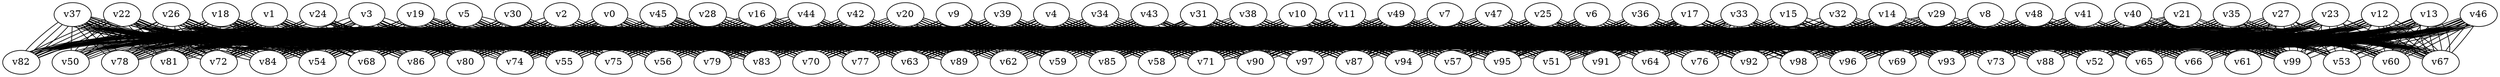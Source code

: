 graph G {
v0
v0 -- v78
v0 -- v62
v0 -- v72
v0 -- v59
v0 -- v50
v0 -- v66
v0 -- v55
v0 -- v89
v0 -- v75
v0 -- v73
v0 -- v74
v0 -- v65
v0 -- v71
v0 -- v90
v0 -- v59
v0 -- v52
v0 -- v54
v0 -- v82
v0 -- v81
v0 -- v93
v0 -- v69
v0 -- v56
v0 -- v62
v0 -- v61
v0 -- v92
v0 -- v62
v0 -- v72
v0 -- v93
v0 -- v74
v0 -- v63
v0 -- v92
v0 -- v94
v0 -- v64
v0 -- v86
v0 -- v97
v0 -- v55
v0 -- v98
v0 -- v93
v0 -- v70
v0 -- v87
v0 -- v97
v0 -- v51
v0 -- v86
v0 -- v75
v0 -- v65
v0 -- v61
v0 -- v96
v0 -- v79
v0 -- v82
v0 -- v81
v0 -- v91
v0 -- v62
v0 -- v81
v1
v1 -- v97
v1 -- v51
v1 -- v96
v1 -- v63
v1 -- v98
v1 -- v82
v1 -- v85
v1 -- v72
v1 -- v68
v1 -- v54
v1 -- v74
v1 -- v55
v1 -- v71
v1 -- v64
v1 -- v87
v1 -- v66
v1 -- v90
v1 -- v81
v1 -- v67
v1 -- v99
v1 -- v56
v1 -- v99
v1 -- v91
v1 -- v86
v1 -- v54
v1 -- v84
v1 -- v75
v1 -- v75
v1 -- v58
v1 -- v80
v1 -- v94
v1 -- v66
v1 -- v78
v1 -- v66
v1 -- v61
v1 -- v78
v1 -- v68
v1 -- v70
v1 -- v63
v1 -- v91
v1 -- v72
v1 -- v77
v1 -- v89
v1 -- v85
v1 -- v58
v1 -- v82
v1 -- v76
v1 -- v82
v1 -- v80
v1 -- v84
v2
v2 -- v82
v2 -- v65
v2 -- v87
v2 -- v76
v2 -- v74
v2 -- v77
v2 -- v81
v2 -- v77
v2 -- v91
v2 -- v63
v2 -- v81
v2 -- v65
v2 -- v62
v2 -- v59
v2 -- v89
v2 -- v89
v2 -- v71
v2 -- v50
v2 -- v73
v2 -- v76
v2 -- v64
v2 -- v81
v2 -- v80
v2 -- v75
v2 -- v50
v2 -- v63
v2 -- v82
v2 -- v59
v2 -- v96
v2 -- v68
v2 -- v84
v2 -- v51
v2 -- v66
v2 -- v73
v2 -- v81
v2 -- v96
v2 -- v90
v2 -- v88
v2 -- v87
v2 -- v88
v2 -- v74
v2 -- v90
v2 -- v74
v2 -- v73
v2 -- v93
v2 -- v68
v2 -- v92
v3
v3 -- v84
v3 -- v84
v3 -- v69
v3 -- v58
v3 -- v78
v3 -- v95
v3 -- v97
v3 -- v52
v3 -- v76
v3 -- v54
v3 -- v86
v3 -- v63
v3 -- v85
v3 -- v88
v3 -- v54
v3 -- v78
v3 -- v61
v3 -- v83
v3 -- v69
v3 -- v78
v3 -- v68
v3 -- v91
v3 -- v75
v3 -- v87
v3 -- v57
v3 -- v72
v3 -- v98
v3 -- v80
v3 -- v87
v3 -- v77
v3 -- v97
v3 -- v97
v3 -- v97
v3 -- v78
v3 -- v83
v3 -- v76
v3 -- v51
v3 -- v55
v3 -- v79
v3 -- v61
v3 -- v79
v3 -- v80
v3 -- v71
v3 -- v59
v3 -- v99
v3 -- v58
v3 -- v81
v3 -- v81
v3 -- v55
v3 -- v63
v4
v4 -- v54
v4 -- v81
v4 -- v90
v4 -- v71
v4 -- v90
v4 -- v63
v4 -- v50
v4 -- v96
v4 -- v62
v4 -- v69
v4 -- v94
v4 -- v88
v4 -- v85
v4 -- v93
v4 -- v60
v4 -- v98
v4 -- v74
v4 -- v81
v4 -- v63
v4 -- v88
v4 -- v95
v4 -- v55
v4 -- v98
v4 -- v50
v4 -- v86
v4 -- v60
v4 -- v84
v4 -- v53
v4 -- v52
v4 -- v55
v4 -- v87
v4 -- v88
v4 -- v82
v4 -- v73
v4 -- v76
v4 -- v95
v4 -- v86
v4 -- v51
v4 -- v98
v4 -- v57
v4 -- v84
v4 -- v52
v4 -- v79
v4 -- v52
v4 -- v98
v4 -- v84
v4 -- v95
v4 -- v80
v4 -- v59
v5
v5 -- v90
v5 -- v87
v5 -- v50
v5 -- v89
v5 -- v60
v5 -- v51
v5 -- v71
v5 -- v94
v5 -- v56
v5 -- v86
v5 -- v70
v5 -- v77
v5 -- v81
v5 -- v55
v5 -- v72
v5 -- v91
v5 -- v81
v5 -- v50
v5 -- v73
v5 -- v85
v5 -- v57
v5 -- v68
v5 -- v66
v5 -- v78
v5 -- v92
v5 -- v52
v5 -- v82
v5 -- v80
v5 -- v89
v5 -- v51
v5 -- v94
v5 -- v89
v5 -- v51
v5 -- v56
v5 -- v71
v5 -- v84
v5 -- v96
v5 -- v57
v5 -- v91
v5 -- v89
v5 -- v54
v5 -- v50
v5 -- v69
v5 -- v66
v5 -- v89
v5 -- v97
v6
v6 -- v54
v6 -- v62
v6 -- v83
v6 -- v91
v6 -- v58
v6 -- v56
v6 -- v58
v6 -- v98
v6 -- v60
v6 -- v53
v6 -- v72
v6 -- v62
v6 -- v83
v6 -- v51
v6 -- v67
v6 -- v96
v6 -- v69
v6 -- v66
v6 -- v94
v6 -- v83
v6 -- v97
v6 -- v95
v6 -- v59
v6 -- v97
v6 -- v85
v6 -- v73
v6 -- v64
v6 -- v69
v6 -- v66
v6 -- v75
v6 -- v51
v6 -- v50
v6 -- v70
v6 -- v72
v6 -- v79
v6 -- v82
v6 -- v98
v6 -- v66
v6 -- v91
v6 -- v71
v6 -- v68
v6 -- v52
v6 -- v95
v7
v7 -- v73
v7 -- v54
v7 -- v67
v7 -- v50
v7 -- v81
v7 -- v79
v7 -- v84
v7 -- v94
v7 -- v54
v7 -- v72
v7 -- v62
v7 -- v70
v7 -- v71
v7 -- v87
v7 -- v85
v7 -- v58
v7 -- v83
v7 -- v69
v7 -- v80
v7 -- v58
v7 -- v95
v7 -- v90
v7 -- v61
v7 -- v76
v7 -- v99
v7 -- v96
v7 -- v92
v7 -- v60
v7 -- v62
v7 -- v62
v7 -- v80
v7 -- v67
v7 -- v84
v7 -- v91
v7 -- v96
v7 -- v66
v7 -- v77
v7 -- v80
v7 -- v95
v7 -- v98
v7 -- v58
v7 -- v76
v7 -- v62
v7 -- v82
v7 -- v69
v7 -- v66
v7 -- v65
v7 -- v82
v7 -- v93
v7 -- v93
v7 -- v61
v8
v8 -- v67
v8 -- v60
v8 -- v59
v8 -- v93
v8 -- v79
v8 -- v93
v8 -- v87
v8 -- v96
v8 -- v94
v8 -- v94
v8 -- v94
v8 -- v57
v8 -- v66
v8 -- v84
v8 -- v84
v8 -- v97
v8 -- v62
v8 -- v93
v8 -- v88
v8 -- v63
v8 -- v95
v8 -- v96
v8 -- v76
v8 -- v63
v8 -- v82
v8 -- v58
v8 -- v59
v8 -- v54
v8 -- v53
v8 -- v51
v8 -- v92
v8 -- v83
v8 -- v66
v8 -- v66
v8 -- v58
v8 -- v73
v8 -- v98
v8 -- v92
v8 -- v96
v8 -- v97
v8 -- v96
v8 -- v60
v8 -- v93
v8 -- v89
v8 -- v97
v8 -- v81
v8 -- v81
v8 -- v90
v8 -- v95
v8 -- v57
v9
v9 -- v74
v9 -- v84
v9 -- v59
v9 -- v74
v9 -- v58
v9 -- v51
v9 -- v73
v9 -- v55
v9 -- v51
v9 -- v64
v9 -- v63
v9 -- v71
v9 -- v62
v9 -- v76
v9 -- v56
v9 -- v88
v9 -- v66
v9 -- v95
v9 -- v63
v9 -- v58
v9 -- v98
v9 -- v56
v9 -- v94
v9 -- v59
v9 -- v81
v9 -- v84
v9 -- v68
v9 -- v87
v9 -- v79
v9 -- v62
v9 -- v57
v9 -- v90
v9 -- v88
v9 -- v80
v9 -- v57
v9 -- v89
v9 -- v94
v9 -- v80
v9 -- v92
v9 -- v86
v9 -- v57
v9 -- v87
v9 -- v88
v9 -- v64
v9 -- v66
v9 -- v71
v9 -- v92
v9 -- v62
v9 -- v91
v10
v10 -- v90
v10 -- v89
v10 -- v75
v10 -- v57
v10 -- v86
v10 -- v75
v10 -- v95
v10 -- v59
v10 -- v79
v10 -- v94
v10 -- v79
v10 -- v78
v10 -- v87
v10 -- v52
v10 -- v67
v10 -- v77
v10 -- v66
v10 -- v63
v10 -- v82
v10 -- v65
v10 -- v94
v10 -- v91
v10 -- v52
v10 -- v88
v10 -- v94
v10 -- v83
v10 -- v76
v10 -- v62
v10 -- v64
v10 -- v63
v10 -- v92
v10 -- v63
v10 -- v52
v10 -- v58
v10 -- v99
v10 -- v74
v10 -- v69
v10 -- v55
v10 -- v71
v10 -- v55
v10 -- v99
v10 -- v74
v10 -- v61
v10 -- v72
v10 -- v64
v10 -- v74
v11
v11 -- v81
v11 -- v51
v11 -- v94
v11 -- v90
v11 -- v97
v11 -- v92
v11 -- v84
v11 -- v84
v11 -- v92
v11 -- v58
v11 -- v98
v11 -- v58
v11 -- v63
v11 -- v58
v11 -- v79
v11 -- v65
v11 -- v86
v11 -- v52
v11 -- v53
v11 -- v77
v11 -- v71
v11 -- v76
v11 -- v96
v11 -- v53
v11 -- v71
v11 -- v96
v11 -- v68
v11 -- v76
v11 -- v66
v11 -- v90
v11 -- v65
v11 -- v81
v11 -- v82
v11 -- v72
v11 -- v62
v11 -- v72
v11 -- v74
v11 -- v84
v11 -- v67
v11 -- v98
v11 -- v59
v11 -- v93
v11 -- v75
v11 -- v61
v11 -- v92
v11 -- v65
v11 -- v80
v11 -- v90
v12
v12 -- v88
v12 -- v79
v12 -- v55
v12 -- v67
v12 -- v91
v12 -- v50
v12 -- v90
v12 -- v59
v12 -- v89
v12 -- v54
v12 -- v66
v12 -- v56
v12 -- v67
v12 -- v88
v12 -- v53
v12 -- v67
v12 -- v55
v12 -- v60
v12 -- v59
v12 -- v87
v12 -- v95
v12 -- v56
v12 -- v99
v12 -- v60
v12 -- v94
v12 -- v67
v12 -- v92
v12 -- v87
v12 -- v90
v12 -- v56
v12 -- v87
v12 -- v73
v12 -- v74
v12 -- v95
v12 -- v69
v12 -- v91
v12 -- v66
v12 -- v91
v12 -- v52
v12 -- v84
v12 -- v66
v12 -- v89
v12 -- v88
v12 -- v62
v12 -- v52
v13
v13 -- v90
v13 -- v99
v13 -- v70
v13 -- v76
v13 -- v63
v13 -- v77
v13 -- v87
v13 -- v81
v13 -- v60
v13 -- v71
v13 -- v67
v13 -- v60
v13 -- v54
v13 -- v99
v13 -- v54
v13 -- v99
v13 -- v55
v13 -- v67
v13 -- v76
v13 -- v88
v13 -- v60
v13 -- v80
v13 -- v67
v13 -- v85
v13 -- v73
v13 -- v96
v13 -- v85
v13 -- v88
v13 -- v93
v13 -- v91
v13 -- v66
v13 -- v97
v13 -- v91
v13 -- v65
v13 -- v67
v13 -- v61
v13 -- v81
v13 -- v73
v13 -- v98
v13 -- v71
v13 -- v96
v13 -- v79
v13 -- v53
v13 -- v62
v13 -- v97
v13 -- v70
v13 -- v54
v13 -- v88
v13 -- v63
v13 -- v70
v14
v14 -- v94
v14 -- v63
v14 -- v79
v14 -- v51
v14 -- v98
v14 -- v65
v14 -- v57
v14 -- v85
v14 -- v70
v14 -- v72
v14 -- v66
v14 -- v92
v14 -- v88
v14 -- v74
v14 -- v64
v14 -- v83
v14 -- v88
v14 -- v57
v14 -- v71
v14 -- v78
v14 -- v96
v14 -- v98
v14 -- v98
v14 -- v87
v14 -- v64
v14 -- v82
v14 -- v59
v14 -- v51
v14 -- v88
v14 -- v66
v14 -- v68
v14 -- v77
v14 -- v60
v14 -- v88
v14 -- v89
v14 -- v63
v14 -- v60
v14 -- v91
v14 -- v74
v14 -- v56
v14 -- v61
v14 -- v93
v14 -- v94
v14 -- v94
v14 -- v98
v14 -- v86
v14 -- v84
v14 -- v61
v14 -- v71
v14 -- v98
v14 -- v93
v15
v15 -- v58
v15 -- v55
v15 -- v71
v15 -- v55
v15 -- v97
v15 -- v74
v15 -- v70
v15 -- v80
v15 -- v81
v15 -- v99
v15 -- v98
v15 -- v93
v15 -- v96
v15 -- v58
v15 -- v84
v15 -- v57
v15 -- v61
v15 -- v86
v15 -- v93
v15 -- v66
v15 -- v76
v15 -- v53
v15 -- v55
v15 -- v88
v15 -- v70
v15 -- v98
v15 -- v82
v15 -- v78
v15 -- v66
v15 -- v51
v15 -- v87
v15 -- v66
v15 -- v66
v15 -- v96
v15 -- v90
v15 -- v82
v15 -- v61
v15 -- v58
v15 -- v56
v15 -- v52
v15 -- v95
v15 -- v71
v15 -- v64
v15 -- v92
v15 -- v88
v16
v16 -- v91
v16 -- v71
v16 -- v50
v16 -- v50
v16 -- v50
v16 -- v57
v16 -- v86
v16 -- v77
v16 -- v75
v16 -- v96
v16 -- v90
v16 -- v60
v16 -- v96
v16 -- v57
v16 -- v72
v16 -- v54
v16 -- v58
v16 -- v69
v16 -- v62
v16 -- v64
v16 -- v53
v16 -- v50
v16 -- v80
v16 -- v96
v16 -- v51
v16 -- v85
v16 -- v59
v16 -- v54
v16 -- v93
v16 -- v64
v16 -- v74
v16 -- v81
v16 -- v63
v16 -- v54
v16 -- v93
v16 -- v58
v16 -- v92
v16 -- v52
v16 -- v63
v16 -- v97
v16 -- v59
v16 -- v82
v16 -- v93
v16 -- v96
v16 -- v58
v16 -- v86
v16 -- v73
v16 -- v69
v16 -- v80
v17
v17 -- v97
v17 -- v71
v17 -- v56
v17 -- v74
v17 -- v99
v17 -- v96
v17 -- v82
v17 -- v77
v17 -- v52
v17 -- v75
v17 -- v57
v17 -- v78
v17 -- v58
v17 -- v73
v17 -- v75
v17 -- v86
v17 -- v69
v17 -- v64
v17 -- v56
v17 -- v66
v17 -- v64
v17 -- v91
v17 -- v60
v17 -- v87
v17 -- v87
v17 -- v91
v17 -- v71
v17 -- v85
v17 -- v69
v17 -- v51
v17 -- v98
v17 -- v73
v17 -- v84
v17 -- v58
v17 -- v94
v17 -- v80
v17 -- v57
v17 -- v53
v17 -- v98
v17 -- v94
v17 -- v58
v17 -- v71
v17 -- v90
v17 -- v52
v17 -- v96
v17 -- v64
v17 -- v59
v17 -- v68
v18
v18 -- v89
v18 -- v70
v18 -- v84
v18 -- v78
v18 -- v90
v18 -- v85
v18 -- v56
v18 -- v63
v18 -- v56
v18 -- v70
v18 -- v58
v18 -- v57
v18 -- v60
v18 -- v74
v18 -- v72
v18 -- v85
v18 -- v54
v18 -- v77
v18 -- v59
v18 -- v86
v18 -- v61
v18 -- v94
v18 -- v68
v18 -- v96
v18 -- v97
v18 -- v81
v18 -- v67
v18 -- v56
v18 -- v58
v18 -- v55
v18 -- v92
v18 -- v54
v18 -- v65
v18 -- v64
v18 -- v81
v18 -- v79
v18 -- v86
v18 -- v77
v18 -- v76
v18 -- v86
v18 -- v82
v18 -- v92
v18 -- v80
v18 -- v50
v18 -- v59
v18 -- v82
v18 -- v99
v18 -- v77
v18 -- v71
v18 -- v68
v18 -- v55
v19
v19 -- v74
v19 -- v77
v19 -- v55
v19 -- v55
v19 -- v80
v19 -- v55
v19 -- v51
v19 -- v62
v19 -- v71
v19 -- v51
v19 -- v95
v19 -- v94
v19 -- v89
v19 -- v72
v19 -- v72
v19 -- v77
v19 -- v83
v19 -- v78
v19 -- v84
v19 -- v85
v19 -- v68
v19 -- v63
v19 -- v63
v19 -- v57
v19 -- v81
v19 -- v70
v19 -- v83
v19 -- v78
v19 -- v81
v19 -- v58
v19 -- v58
v19 -- v83
v19 -- v85
v19 -- v98
v19 -- v69
v19 -- v89
v19 -- v99
v19 -- v93
v19 -- v89
v19 -- v51
v19 -- v94
v19 -- v51
v19 -- v97
v19 -- v86
v19 -- v95
v19 -- v73
v19 -- v61
v19 -- v62
v19 -- v77
v19 -- v98
v20
v20 -- v52
v20 -- v97
v20 -- v56
v20 -- v80
v20 -- v51
v20 -- v58
v20 -- v63
v20 -- v87
v20 -- v78
v20 -- v73
v20 -- v57
v20 -- v91
v20 -- v69
v20 -- v95
v20 -- v71
v20 -- v61
v20 -- v66
v20 -- v95
v20 -- v95
v20 -- v91
v20 -- v76
v20 -- v55
v20 -- v90
v20 -- v74
v20 -- v93
v20 -- v78
v20 -- v52
v20 -- v73
v20 -- v90
v20 -- v51
v20 -- v87
v20 -- v88
v20 -- v98
v20 -- v90
v20 -- v90
v20 -- v78
v20 -- v81
v20 -- v84
v20 -- v80
v20 -- v71
v20 -- v76
v20 -- v52
v20 -- v71
v20 -- v57
v20 -- v78
v20 -- v74
v20 -- v93
v20 -- v54
v20 -- v86
v20 -- v84
v20 -- v71
v20 -- v74
v20 -- v72
v20 -- v72
v20 -- v88
v20 -- v89
v20 -- v81
v20 -- v54
v20 -- v76
v20 -- v77
v21
v21 -- v69
v21 -- v60
v21 -- v92
v21 -- v65
v21 -- v65
v21 -- v97
v21 -- v90
v21 -- v84
v21 -- v51
v21 -- v99
v21 -- v79
v21 -- v87
v21 -- v59
v21 -- v98
v21 -- v85
v21 -- v99
v21 -- v91
v21 -- v88
v21 -- v85
v21 -- v79
v21 -- v60
v21 -- v52
v21 -- v92
v21 -- v51
v21 -- v79
v21 -- v51
v21 -- v89
v21 -- v86
v21 -- v70
v21 -- v58
v21 -- v77
v21 -- v63
v21 -- v96
v21 -- v57
v21 -- v92
v21 -- v50
v21 -- v69
v21 -- v87
v21 -- v91
v21 -- v52
v21 -- v54
v21 -- v85
v21 -- v60
v21 -- v92
v21 -- v57
v21 -- v51
v21 -- v51
v21 -- v67
v22
v22 -- v61
v22 -- v90
v22 -- v79
v22 -- v71
v22 -- v55
v22 -- v66
v22 -- v90
v22 -- v58
v22 -- v59
v22 -- v65
v22 -- v50
v22 -- v80
v22 -- v89
v22 -- v70
v22 -- v93
v22 -- v51
v22 -- v74
v22 -- v94
v22 -- v50
v22 -- v56
v22 -- v54
v22 -- v56
v22 -- v55
v22 -- v63
v22 -- v70
v22 -- v72
v22 -- v97
v22 -- v82
v22 -- v52
v22 -- v72
v22 -- v56
v22 -- v87
v22 -- v79
v22 -- v82
v22 -- v99
v22 -- v55
v22 -- v54
v22 -- v50
v22 -- v97
v22 -- v84
v22 -- v86
v22 -- v67
v22 -- v79
v22 -- v86
v22 -- v82
v22 -- v54
v22 -- v81
v22 -- v84
v22 -- v94
v22 -- v70
v22 -- v69
v22 -- v85
v22 -- v96
v22 -- v80
v22 -- v81
v22 -- v82
v23
v23 -- v90
v23 -- v70
v23 -- v73
v23 -- v67
v23 -- v89
v23 -- v67
v23 -- v73
v23 -- v57
v23 -- v75
v23 -- v50
v23 -- v62
v23 -- v69
v23 -- v57
v23 -- v53
v23 -- v90
v23 -- v89
v23 -- v53
v23 -- v63
v23 -- v72
v23 -- v52
v23 -- v61
v23 -- v75
v23 -- v96
v23 -- v65
v23 -- v77
v23 -- v63
v23 -- v86
v23 -- v96
v23 -- v87
v23 -- v80
v23 -- v76
v23 -- v57
v23 -- v65
v23 -- v59
v23 -- v66
v23 -- v66
v23 -- v80
v23 -- v95
v23 -- v77
v23 -- v92
v23 -- v98
v23 -- v95
v23 -- v96
v23 -- v99
v23 -- v53
v23 -- v53
v24
v24 -- v50
v24 -- v71
v24 -- v82
v24 -- v59
v24 -- v83
v24 -- v68
v24 -- v74
v24 -- v54
v24 -- v87
v24 -- v70
v24 -- v86
v24 -- v62
v24 -- v90
v24 -- v82
v24 -- v55
v24 -- v97
v24 -- v93
v24 -- v93
v24 -- v76
v24 -- v96
v24 -- v63
v24 -- v83
v24 -- v85
v24 -- v80
v24 -- v81
v24 -- v75
v24 -- v68
v24 -- v55
v24 -- v87
v24 -- v86
v24 -- v85
v24 -- v58
v24 -- v89
v24 -- v79
v24 -- v58
v24 -- v65
v24 -- v70
v24 -- v75
v24 -- v60
v24 -- v98
v24 -- v50
v24 -- v66
v24 -- v90
v24 -- v57
v24 -- v96
v24 -- v88
v24 -- v79
v24 -- v72
v25
v25 -- v58
v25 -- v57
v25 -- v96
v25 -- v63
v25 -- v57
v25 -- v66
v25 -- v83
v25 -- v60
v25 -- v69
v25 -- v51
v25 -- v59
v25 -- v66
v25 -- v67
v25 -- v79
v25 -- v94
v25 -- v90
v25 -- v75
v25 -- v80
v25 -- v59
v25 -- v57
v25 -- v91
v25 -- v72
v25 -- v56
v25 -- v65
v25 -- v81
v25 -- v88
v25 -- v59
v25 -- v83
v25 -- v67
v25 -- v89
v25 -- v73
v25 -- v55
v25 -- v87
v25 -- v82
v25 -- v53
v25 -- v72
v25 -- v72
v25 -- v58
v25 -- v67
v25 -- v99
v25 -- v64
v25 -- v79
v25 -- v91
v25 -- v79
v25 -- v92
v25 -- v85
v25 -- v69
v25 -- v85
v25 -- v89
v26
v26 -- v72
v26 -- v51
v26 -- v54
v26 -- v95
v26 -- v54
v26 -- v52
v26 -- v74
v26 -- v91
v26 -- v65
v26 -- v56
v26 -- v79
v26 -- v78
v26 -- v86
v26 -- v84
v26 -- v80
v26 -- v62
v26 -- v86
v26 -- v67
v26 -- v54
v26 -- v56
v26 -- v80
v26 -- v96
v26 -- v72
v26 -- v62
v26 -- v57
v26 -- v83
v26 -- v74
v26 -- v82
v26 -- v77
v26 -- v70
v26 -- v52
v26 -- v96
v26 -- v83
v26 -- v75
v26 -- v96
v26 -- v70
v26 -- v50
v26 -- v78
v26 -- v57
v26 -- v70
v26 -- v79
v26 -- v57
v26 -- v74
v26 -- v81
v26 -- v79
v26 -- v63
v26 -- v83
v26 -- v59
v26 -- v81
v26 -- v67
v26 -- v76
v26 -- v86
v26 -- v99
v26 -- v62
v27
v27 -- v99
v27 -- v87
v27 -- v88
v27 -- v70
v27 -- v98
v27 -- v57
v27 -- v83
v27 -- v96
v27 -- v97
v27 -- v97
v27 -- v93
v27 -- v61
v27 -- v99
v27 -- v57
v27 -- v58
v27 -- v67
v27 -- v95
v27 -- v62
v27 -- v93
v27 -- v94
v27 -- v86
v27 -- v64
v27 -- v55
v27 -- v51
v27 -- v53
v27 -- v97
v27 -- v64
v27 -- v90
v27 -- v57
v27 -- v61
v27 -- v68
v27 -- v68
v27 -- v93
v27 -- v99
v27 -- v60
v27 -- v78
v27 -- v95
v27 -- v62
v27 -- v95
v27 -- v99
v27 -- v76
v27 -- v95
v27 -- v69
v27 -- v99
v27 -- v58
v27 -- v85
v27 -- v59
v27 -- v84
v28
v28 -- v87
v28 -- v69
v28 -- v74
v28 -- v62
v28 -- v72
v28 -- v90
v28 -- v78
v28 -- v59
v28 -- v95
v28 -- v68
v28 -- v84
v28 -- v95
v28 -- v97
v28 -- v77
v28 -- v87
v28 -- v87
v28 -- v57
v28 -- v78
v28 -- v74
v28 -- v73
v28 -- v92
v28 -- v81
v28 -- v99
v28 -- v86
v28 -- v62
v28 -- v94
v28 -- v97
v28 -- v64
v28 -- v68
v28 -- v71
v28 -- v95
v28 -- v90
v28 -- v88
v28 -- v53
v28 -- v67
v28 -- v83
v28 -- v93
v28 -- v95
v28 -- v50
v28 -- v62
v28 -- v79
v28 -- v75
v28 -- v86
v28 -- v57
v28 -- v55
v28 -- v78
v28 -- v51
v28 -- v95
v29
v29 -- v78
v29 -- v53
v29 -- v55
v29 -- v52
v29 -- v83
v29 -- v61
v29 -- v76
v29 -- v97
v29 -- v93
v29 -- v70
v29 -- v56
v29 -- v71
v29 -- v90
v29 -- v89
v29 -- v91
v29 -- v89
v29 -- v51
v29 -- v71
v29 -- v76
v29 -- v64
v29 -- v90
v29 -- v53
v29 -- v98
v29 -- v67
v29 -- v70
v29 -- v67
v29 -- v71
v29 -- v51
v29 -- v69
v29 -- v67
v29 -- v51
v29 -- v82
v29 -- v69
v29 -- v62
v29 -- v83
v29 -- v78
v29 -- v71
v29 -- v99
v29 -- v92
v29 -- v92
v29 -- v73
v29 -- v74
v29 -- v79
v29 -- v96
v29 -- v80
v29 -- v76
v29 -- v67
v29 -- v60
v29 -- v65
v29 -- v71
v29 -- v64
v29 -- v94
v29 -- v77
v29 -- v51
v29 -- v73
v29 -- v72
v29 -- v55
v30
v30 -- v54
v30 -- v67
v30 -- v91
v30 -- v90
v30 -- v83
v30 -- v62
v30 -- v84
v30 -- v87
v30 -- v67
v30 -- v93
v30 -- v83
v30 -- v58
v30 -- v89
v30 -- v89
v30 -- v75
v30 -- v81
v30 -- v76
v30 -- v77
v30 -- v85
v30 -- v74
v30 -- v66
v30 -- v50
v30 -- v57
v30 -- v85
v30 -- v86
v30 -- v74
v30 -- v85
v30 -- v76
v30 -- v82
v30 -- v93
v30 -- v88
v30 -- v59
v30 -- v90
v30 -- v79
v30 -- v87
v30 -- v92
v30 -- v51
v30 -- v67
v30 -- v69
v30 -- v80
v30 -- v56
v30 -- v81
v30 -- v90
v30 -- v80
v30 -- v57
v30 -- v95
v30 -- v79
v30 -- v84
v30 -- v54
v30 -- v72
v30 -- v76
v30 -- v74
v30 -- v98
v30 -- v62
v30 -- v74
v30 -- v95
v31
v31 -- v70
v31 -- v96
v31 -- v69
v31 -- v81
v31 -- v77
v31 -- v88
v31 -- v74
v31 -- v95
v31 -- v62
v31 -- v70
v31 -- v99
v31 -- v76
v31 -- v68
v31 -- v73
v31 -- v92
v31 -- v81
v31 -- v57
v31 -- v92
v31 -- v50
v31 -- v91
v31 -- v76
v31 -- v63
v31 -- v87
v31 -- v92
v31 -- v78
v31 -- v85
v31 -- v68
v31 -- v84
v31 -- v52
v31 -- v94
v31 -- v79
v31 -- v79
v31 -- v63
v31 -- v51
v31 -- v85
v31 -- v90
v31 -- v67
v31 -- v64
v31 -- v86
v31 -- v60
v31 -- v97
v31 -- v87
v31 -- v91
v31 -- v87
v31 -- v98
v31 -- v76
v31 -- v77
v31 -- v75
v32
v32 -- v95
v32 -- v89
v32 -- v99
v32 -- v53
v32 -- v56
v32 -- v96
v32 -- v63
v32 -- v88
v32 -- v55
v32 -- v63
v32 -- v93
v32 -- v55
v32 -- v76
v32 -- v80
v32 -- v74
v32 -- v67
v32 -- v66
v32 -- v99
v32 -- v62
v32 -- v54
v32 -- v63
v32 -- v79
v32 -- v70
v32 -- v70
v32 -- v59
v32 -- v79
v32 -- v64
v32 -- v96
v32 -- v63
v32 -- v60
v32 -- v88
v32 -- v52
v32 -- v71
v32 -- v99
v32 -- v66
v32 -- v90
v32 -- v99
v32 -- v58
v32 -- v74
v32 -- v96
v32 -- v52
v32 -- v81
v32 -- v87
v32 -- v54
v32 -- v89
v32 -- v96
v32 -- v94
v32 -- v56
v32 -- v75
v32 -- v52
v33
v33 -- v96
v33 -- v67
v33 -- v94
v33 -- v70
v33 -- v92
v33 -- v92
v33 -- v75
v33 -- v50
v33 -- v52
v33 -- v52
v33 -- v73
v33 -- v91
v33 -- v76
v33 -- v97
v33 -- v62
v33 -- v76
v33 -- v83
v33 -- v70
v33 -- v80
v33 -- v58
v33 -- v60
v33 -- v67
v33 -- v60
v33 -- v76
v33 -- v85
v33 -- v65
v33 -- v97
v33 -- v82
v33 -- v75
v33 -- v57
v33 -- v54
v33 -- v65
v33 -- v98
v33 -- v99
v33 -- v90
v33 -- v78
v33 -- v62
v33 -- v55
v33 -- v67
v33 -- v75
v33 -- v50
v33 -- v80
v33 -- v88
v33 -- v98
v33 -- v56
v33 -- v61
v33 -- v64
v33 -- v82
v33 -- v92
v33 -- v95
v33 -- v68
v33 -- v82
v34
v34 -- v55
v34 -- v64
v34 -- v95
v34 -- v98
v34 -- v70
v34 -- v51
v34 -- v86
v34 -- v82
v34 -- v88
v34 -- v66
v34 -- v73
v34 -- v88
v34 -- v55
v34 -- v75
v34 -- v89
v34 -- v55
v34 -- v60
v34 -- v68
v34 -- v53
v34 -- v76
v34 -- v96
v34 -- v99
v34 -- v92
v34 -- v79
v34 -- v81
v34 -- v52
v34 -- v95
v34 -- v70
v34 -- v86
v34 -- v76
v34 -- v61
v34 -- v96
v34 -- v75
v34 -- v51
v34 -- v65
v34 -- v80
v34 -- v81
v34 -- v56
v34 -- v66
v34 -- v86
v34 -- v64
v34 -- v72
v34 -- v90
v34 -- v87
v34 -- v54
v34 -- v70
v34 -- v64
v34 -- v94
v34 -- v74
v34 -- v56
v34 -- v81
v34 -- v59
v34 -- v66
v34 -- v64
v34 -- v83
v34 -- v85
v35
v35 -- v58
v35 -- v64
v35 -- v91
v35 -- v76
v35 -- v63
v35 -- v71
v35 -- v96
v35 -- v61
v35 -- v58
v35 -- v58
v35 -- v99
v35 -- v74
v35 -- v93
v35 -- v89
v35 -- v76
v35 -- v96
v35 -- v87
v35 -- v85
v35 -- v73
v35 -- v72
v35 -- v89
v35 -- v77
v35 -- v90
v35 -- v60
v35 -- v60
v35 -- v88
v35 -- v81
v35 -- v61
v35 -- v71
v35 -- v64
v35 -- v74
v35 -- v85
v35 -- v77
v35 -- v61
v35 -- v97
v35 -- v53
v35 -- v61
v35 -- v99
v35 -- v93
v35 -- v77
v35 -- v69
v35 -- v99
v35 -- v93
v35 -- v59
v35 -- v79
v36
v36 -- v53
v36 -- v97
v36 -- v58
v36 -- v72
v36 -- v60
v36 -- v74
v36 -- v85
v36 -- v98
v36 -- v87
v36 -- v57
v36 -- v92
v36 -- v55
v36 -- v83
v36 -- v51
v36 -- v57
v36 -- v94
v36 -- v64
v36 -- v67
v36 -- v81
v36 -- v72
v36 -- v59
v36 -- v66
v36 -- v95
v36 -- v95
v36 -- v99
v36 -- v97
v36 -- v70
v36 -- v84
v36 -- v70
v36 -- v86
v36 -- v98
v36 -- v90
v36 -- v60
v36 -- v82
v36 -- v69
v36 -- v92
v36 -- v71
v36 -- v61
v36 -- v71
v36 -- v53
v36 -- v74
v36 -- v89
v36 -- v96
v36 -- v92
v36 -- v90
v36 -- v74
v37
v37 -- v63
v37 -- v72
v37 -- v59
v37 -- v74
v37 -- v58
v37 -- v68
v37 -- v51
v37 -- v82
v37 -- v80
v37 -- v69
v37 -- v54
v37 -- v58
v37 -- v93
v37 -- v96
v37 -- v81
v37 -- v92
v37 -- v72
v37 -- v82
v37 -- v70
v37 -- v84
v37 -- v63
v37 -- v95
v37 -- v54
v37 -- v68
v37 -- v53
v37 -- v88
v37 -- v78
v37 -- v84
v37 -- v74
v37 -- v71
v37 -- v84
v37 -- v95
v37 -- v62
v37 -- v75
v37 -- v83
v37 -- v84
v37 -- v50
v37 -- v57
v37 -- v59
v37 -- v84
v37 -- v70
v37 -- v90
v37 -- v74
v37 -- v83
v37 -- v75
v37 -- v62
v37 -- v72
v37 -- v58
v37 -- v91
v37 -- v72
v37 -- v89
v37 -- v82
v37 -- v74
v37 -- v63
v37 -- v64
v37 -- v78
v37 -- v91
v37 -- v77
v37 -- v89
v37 -- v60
v37 -- v78
v37 -- v55
v37 -- v81
v38
v38 -- v94
v38 -- v66
v38 -- v53
v38 -- v85
v38 -- v64
v38 -- v69
v38 -- v65
v38 -- v94
v38 -- v64
v38 -- v92
v38 -- v74
v38 -- v72
v38 -- v56
v38 -- v81
v38 -- v76
v38 -- v80
v38 -- v91
v38 -- v84
v38 -- v66
v38 -- v63
v38 -- v50
v38 -- v90
v38 -- v69
v38 -- v79
v38 -- v88
v38 -- v75
v38 -- v60
v38 -- v90
v38 -- v62
v38 -- v93
v38 -- v84
v38 -- v58
v38 -- v86
v38 -- v84
v38 -- v83
v38 -- v72
v38 -- v63
v38 -- v60
v38 -- v92
v38 -- v76
v38 -- v63
v38 -- v73
v38 -- v76
v38 -- v84
v38 -- v93
v39
v39 -- v64
v39 -- v92
v39 -- v74
v39 -- v85
v39 -- v91
v39 -- v63
v39 -- v70
v39 -- v71
v39 -- v64
v39 -- v79
v39 -- v90
v39 -- v88
v39 -- v62
v39 -- v71
v39 -- v61
v39 -- v60
v39 -- v72
v39 -- v91
v39 -- v68
v39 -- v52
v39 -- v52
v39 -- v89
v39 -- v87
v39 -- v96
v39 -- v51
v39 -- v70
v39 -- v81
v39 -- v51
v39 -- v72
v39 -- v58
v39 -- v58
v39 -- v53
v39 -- v71
v39 -- v99
v39 -- v55
v39 -- v80
v39 -- v70
v39 -- v53
v39 -- v61
v39 -- v99
v39 -- v82
v39 -- v95
v39 -- v81
v39 -- v88
v39 -- v50
v39 -- v62
v39 -- v77
v39 -- v62
v39 -- v74
v39 -- v73
v39 -- v86
v39 -- v84
v39 -- v77
v40
v40 -- v51
v40 -- v64
v40 -- v78
v40 -- v56
v40 -- v72
v40 -- v75
v40 -- v87
v40 -- v52
v40 -- v96
v40 -- v99
v40 -- v62
v40 -- v99
v40 -- v76
v40 -- v70
v40 -- v57
v40 -- v76
v40 -- v92
v40 -- v74
v40 -- v85
v40 -- v54
v40 -- v93
v40 -- v60
v40 -- v69
v40 -- v99
v40 -- v65
v40 -- v55
v40 -- v93
v40 -- v61
v40 -- v57
v40 -- v51
v40 -- v58
v40 -- v71
v40 -- v69
v40 -- v66
v40 -- v74
v40 -- v84
v40 -- v71
v40 -- v98
v40 -- v63
v40 -- v97
v40 -- v60
v40 -- v94
v40 -- v74
v40 -- v67
v40 -- v70
v40 -- v99
v40 -- v88
v41
v41 -- v76
v41 -- v59
v41 -- v93
v41 -- v51
v41 -- v72
v41 -- v57
v41 -- v89
v41 -- v95
v41 -- v96
v41 -- v89
v41 -- v99
v41 -- v51
v41 -- v52
v41 -- v87
v41 -- v64
v41 -- v73
v41 -- v63
v41 -- v93
v41 -- v66
v41 -- v63
v41 -- v92
v41 -- v54
v41 -- v73
v41 -- v90
v41 -- v80
v41 -- v80
v41 -- v63
v41 -- v77
v41 -- v52
v41 -- v96
v41 -- v59
v41 -- v69
v41 -- v67
v41 -- v94
v41 -- v52
v41 -- v61
v41 -- v84
v41 -- v94
v41 -- v63
v41 -- v73
v41 -- v77
v41 -- v77
v41 -- v78
v41 -- v67
v41 -- v96
v41 -- v59
v41 -- v88
v41 -- v97
v41 -- v96
v41 -- v76
v41 -- v91
v42
v42 -- v72
v42 -- v81
v42 -- v95
v42 -- v92
v42 -- v80
v42 -- v91
v42 -- v55
v42 -- v74
v42 -- v93
v42 -- v70
v42 -- v96
v42 -- v93
v42 -- v94
v42 -- v83
v42 -- v80
v42 -- v58
v42 -- v85
v42 -- v77
v42 -- v85
v42 -- v60
v42 -- v71
v42 -- v71
v42 -- v53
v42 -- v81
v42 -- v89
v42 -- v93
v42 -- v67
v42 -- v54
v42 -- v82
v42 -- v72
v42 -- v94
v42 -- v97
v42 -- v65
v42 -- v53
v42 -- v74
v42 -- v50
v42 -- v87
v42 -- v77
v42 -- v55
v42 -- v66
v42 -- v55
v42 -- v60
v42 -- v87
v42 -- v59
v42 -- v51
v42 -- v96
v42 -- v68
v42 -- v83
v43
v43 -- v53
v43 -- v57
v43 -- v59
v43 -- v68
v43 -- v56
v43 -- v57
v43 -- v55
v43 -- v69
v43 -- v61
v43 -- v94
v43 -- v52
v43 -- v75
v43 -- v61
v43 -- v71
v43 -- v69
v43 -- v65
v43 -- v74
v43 -- v64
v43 -- v99
v43 -- v89
v43 -- v80
v43 -- v73
v43 -- v97
v43 -- v91
v43 -- v55
v43 -- v56
v43 -- v71
v43 -- v54
v43 -- v80
v43 -- v60
v43 -- v98
v43 -- v96
v43 -- v64
v43 -- v91
v43 -- v98
v43 -- v81
v43 -- v55
v43 -- v79
v43 -- v62
v43 -- v74
v43 -- v51
v43 -- v89
v43 -- v77
v43 -- v79
v43 -- v92
v43 -- v67
v43 -- v72
v43 -- v75
v43 -- v74
v43 -- v68
v43 -- v63
v43 -- v75
v43 -- v73
v43 -- v90
v44
v44 -- v71
v44 -- v99
v44 -- v72
v44 -- v72
v44 -- v78
v44 -- v79
v44 -- v73
v44 -- v64
v44 -- v64
v44 -- v99
v44 -- v57
v44 -- v62
v44 -- v86
v44 -- v58
v44 -- v78
v44 -- v70
v44 -- v85
v44 -- v63
v44 -- v83
v44 -- v95
v44 -- v74
v44 -- v78
v44 -- v96
v44 -- v62
v44 -- v58
v44 -- v72
v44 -- v93
v44 -- v68
v44 -- v79
v44 -- v88
v44 -- v88
v44 -- v97
v44 -- v69
v44 -- v88
v44 -- v65
v44 -- v78
v44 -- v59
v44 -- v60
v44 -- v77
v44 -- v92
v44 -- v73
v44 -- v96
v44 -- v85
v44 -- v56
v44 -- v70
v44 -- v68
v44 -- v78
v44 -- v94
v45
v45 -- v71
v45 -- v98
v45 -- v56
v45 -- v62
v45 -- v56
v45 -- v70
v45 -- v85
v45 -- v54
v45 -- v88
v45 -- v75
v45 -- v89
v45 -- v94
v45 -- v63
v45 -- v81
v45 -- v79
v45 -- v63
v45 -- v83
v45 -- v99
v45 -- v83
v45 -- v59
v45 -- v63
v45 -- v99
v45 -- v56
v45 -- v83
v45 -- v96
v45 -- v72
v45 -- v59
v45 -- v97
v45 -- v99
v45 -- v62
v45 -- v97
v45 -- v50
v45 -- v79
v45 -- v89
v45 -- v74
v45 -- v88
v45 -- v86
v45 -- v99
v45 -- v53
v45 -- v83
v45 -- v72
v45 -- v88
v45 -- v85
v45 -- v95
v46
v46 -- v91
v46 -- v93
v46 -- v97
v46 -- v51
v46 -- v53
v46 -- v89
v46 -- v88
v46 -- v95
v46 -- v60
v46 -- v68
v46 -- v86
v46 -- v65
v46 -- v64
v46 -- v51
v46 -- v65
v46 -- v58
v46 -- v58
v46 -- v69
v46 -- v81
v46 -- v66
v46 -- v66
v46 -- v80
v46 -- v67
v46 -- v60
v46 -- v65
v46 -- v83
v46 -- v73
v46 -- v66
v46 -- v88
v46 -- v61
v46 -- v60
v46 -- v52
v46 -- v68
v46 -- v95
v46 -- v75
v46 -- v69
v46 -- v62
v46 -- v53
v46 -- v62
v46 -- v78
v46 -- v67
v46 -- v53
v46 -- v86
v46 -- v85
v46 -- v62
v46 -- v83
v46 -- v61
v46 -- v93
v46 -- v96
v46 -- v83
v46 -- v66
v46 -- v50
v46 -- v52
v47
v47 -- v74
v47 -- v91
v47 -- v56
v47 -- v60
v47 -- v93
v47 -- v94
v47 -- v97
v47 -- v71
v47 -- v81
v47 -- v89
v47 -- v53
v47 -- v88
v47 -- v85
v47 -- v87
v47 -- v58
v47 -- v74
v47 -- v97
v47 -- v74
v47 -- v99
v47 -- v88
v47 -- v62
v47 -- v87
v47 -- v58
v47 -- v65
v47 -- v54
v47 -- v86
v47 -- v55
v47 -- v88
v47 -- v85
v47 -- v60
v47 -- v70
v47 -- v99
v47 -- v83
v47 -- v52
v47 -- v67
v47 -- v86
v47 -- v74
v47 -- v96
v47 -- v72
v47 -- v77
v47 -- v52
v47 -- v75
v47 -- v99
v47 -- v70
v47 -- v85
v47 -- v90
v47 -- v66
v47 -- v79
v48
v48 -- v52
v48 -- v65
v48 -- v63
v48 -- v59
v48 -- v93
v48 -- v58
v48 -- v65
v48 -- v56
v48 -- v71
v48 -- v73
v48 -- v67
v48 -- v78
v48 -- v83
v48 -- v52
v48 -- v89
v48 -- v56
v48 -- v74
v48 -- v61
v48 -- v99
v48 -- v92
v48 -- v89
v48 -- v83
v48 -- v69
v48 -- v67
v48 -- v85
v48 -- v94
v48 -- v74
v48 -- v83
v48 -- v65
v48 -- v90
v48 -- v88
v48 -- v90
v48 -- v51
v48 -- v86
v48 -- v88
v48 -- v96
v48 -- v93
v48 -- v96
v48 -- v51
v48 -- v69
v48 -- v54
v48 -- v54
v48 -- v60
v48 -- v51
v48 -- v91
v48 -- v62
v48 -- v72
v48 -- v93
v48 -- v52
v48 -- v86
v48 -- v57
v49
v49 -- v90
v49 -- v86
v49 -- v85
v49 -- v61
v49 -- v61
v49 -- v78
v49 -- v90
v49 -- v99
v49 -- v68
v49 -- v77
v49 -- v83
v49 -- v74
v49 -- v52
v49 -- v69
v49 -- v56
v49 -- v76
v49 -- v79
v49 -- v57
v49 -- v79
v49 -- v51
v49 -- v87
v49 -- v80
v49 -- v79
v49 -- v81
v49 -- v80
v49 -- v98
v49 -- v71
v49 -- v53
v49 -- v69
v49 -- v59
v49 -- v53
v49 -- v55
v49 -- v77
v49 -- v99
v49 -- v95
v49 -- v51
v49 -- v87
v49 -- v84
v49 -- v89
v49 -- v77
v49 -- v98
v49 -- v76
v49 -- v66
v49 -- v55
v49 -- v85
v49 -- v79
v49 -- v68
v49 -- v60
v49 -- v88
v49 -- v65
v49 -- v58
v49 -- v90
v49 -- v92
v49 -- v87
v49 -- v99
v49 -- v54
v50
v51
v52
v53
v54
v55
v56
v57
v58
v59
v60
v61
v62
v63
v64
v65
v66
v67
v68
v69
v70
v71
v72
v73
v74
v75
v76
v77
v78
v79
v80
v81
v82
v83
v84
v85
v86
v87
v88
v89
v90
v91
v92
v93
v94
v95
v96
v97
v98
v99
}
